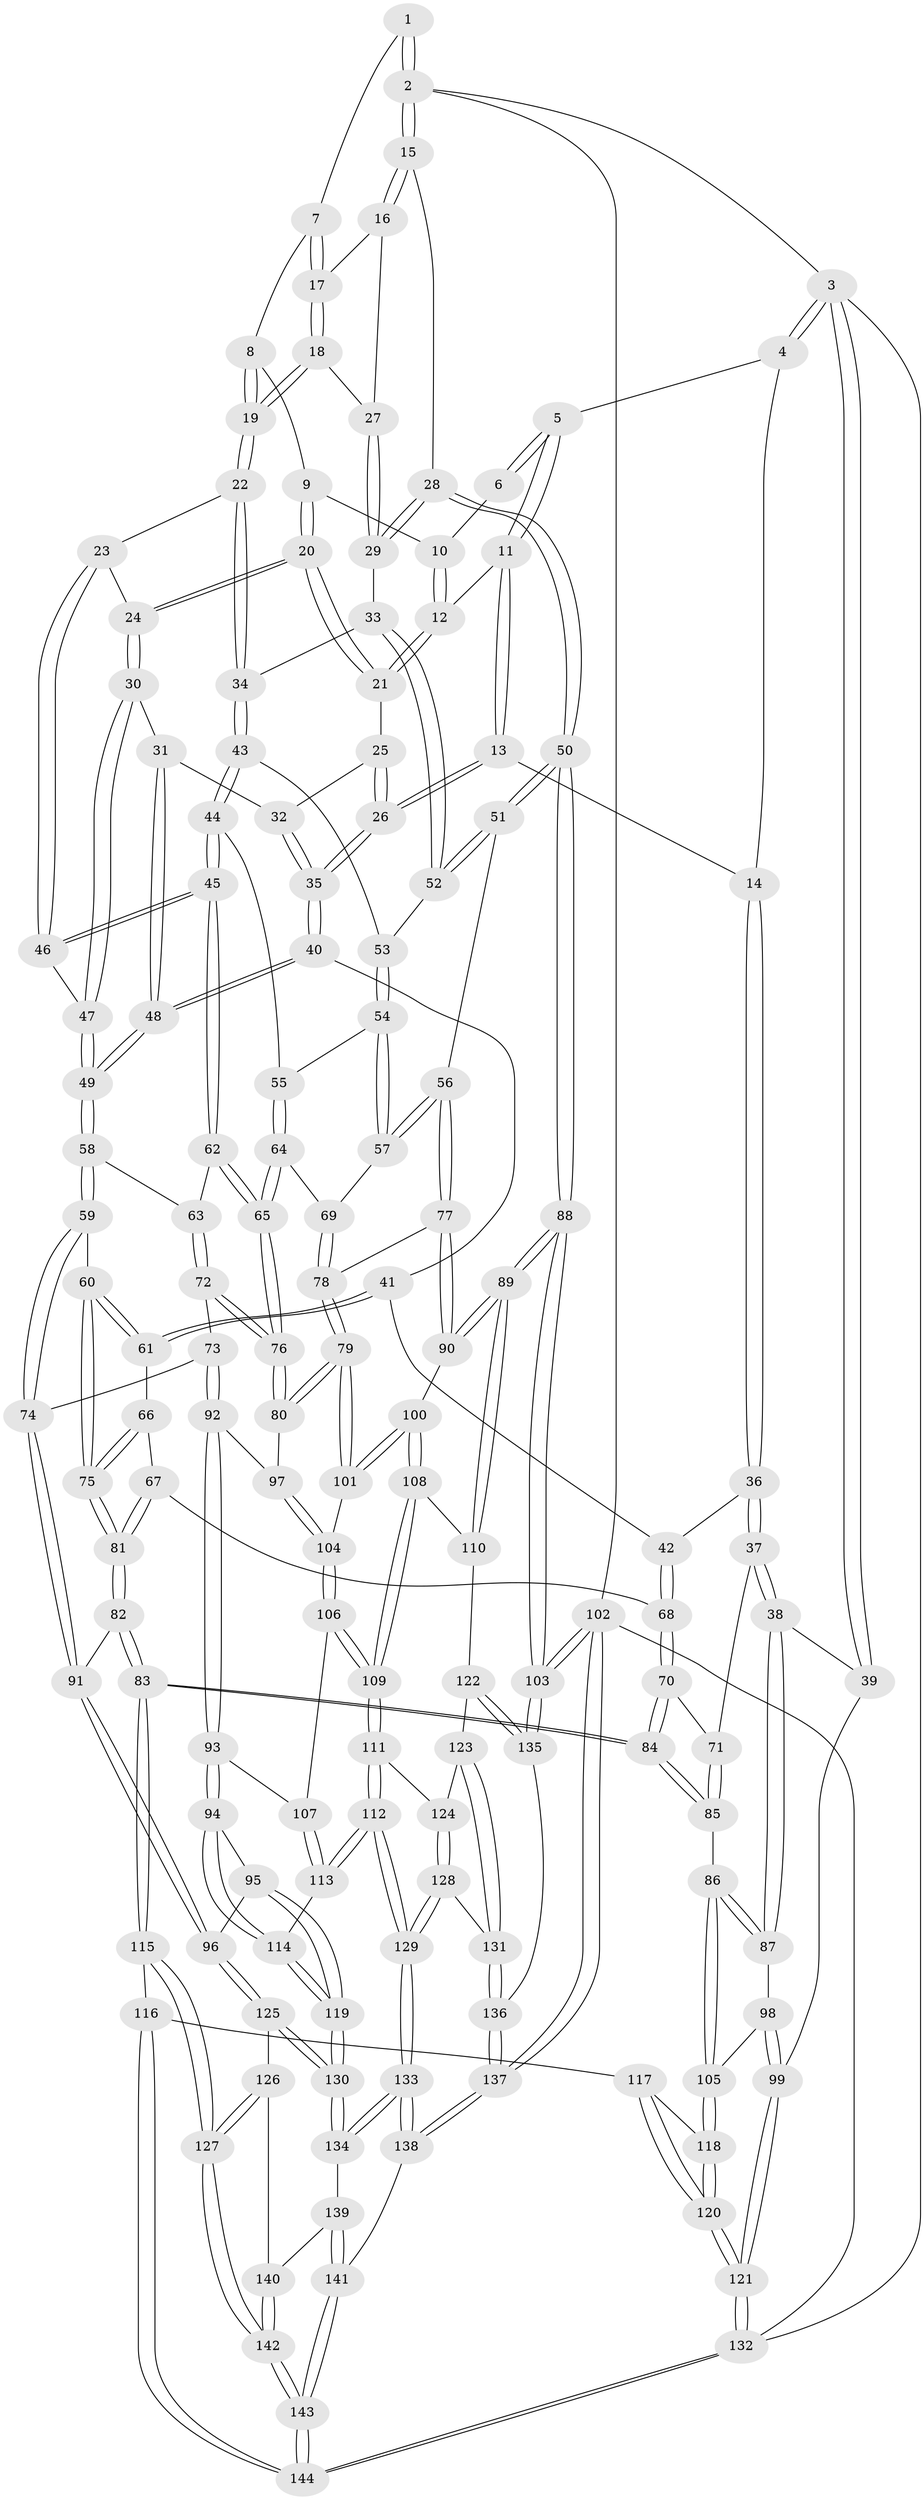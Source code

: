 // coarse degree distribution, {3: 0.11627906976744186, 8: 0.011627906976744186, 4: 0.46511627906976744, 5: 0.3488372093023256, 6: 0.046511627906976744, 2: 0.011627906976744186}
// Generated by graph-tools (version 1.1) at 2025/42/03/06/25 10:42:29]
// undirected, 144 vertices, 357 edges
graph export_dot {
graph [start="1"]
  node [color=gray90,style=filled];
  1 [pos="+0.7616941620053869+0"];
  2 [pos="+1+0"];
  3 [pos="+0+0"];
  4 [pos="+0+0"];
  5 [pos="+0.36627499484904635+0"];
  6 [pos="+0.6550862825352046+0"];
  7 [pos="+0.7543634017083499+0.034965080115579694"];
  8 [pos="+0.7394044306518107+0.056521587495181755"];
  9 [pos="+0.6747218477361214+0.08283495794746494"];
  10 [pos="+0.629804454038858+0.05679588066712167"];
  11 [pos="+0.3728814450645185+0"];
  12 [pos="+0.4626943128212483+0.02149682175154833"];
  13 [pos="+0.27536231149127854+0.07560704246449608"];
  14 [pos="+0.20388211373913792+0.17098741701533474"];
  15 [pos="+1+0"];
  16 [pos="+0.9712265407722636+0.08790541519143334"];
  17 [pos="+0.9062842291657078+0.0914481528382731"];
  18 [pos="+0.7854310435510318+0.19990284274163148"];
  19 [pos="+0.7845291624895152+0.2003005142360427"];
  20 [pos="+0.6276953724270284+0.18555879069286743"];
  21 [pos="+0.494935092682285+0.15685756161102943"];
  22 [pos="+0.7719971160584156+0.225819067768212"];
  23 [pos="+0.666465544921697+0.23686784636160424"];
  24 [pos="+0.6597309689365003+0.23511767952376764"];
  25 [pos="+0.49423043535868366+0.15820748542936586"];
  26 [pos="+0.42610761691232407+0.23783479639531024"];
  27 [pos="+0.904665398949326+0.2043400535849766"];
  28 [pos="+1+0.31256352084942607"];
  29 [pos="+0.9125106655861743+0.29466208591985943"];
  30 [pos="+0.6495454839498318+0.24775849801727118"];
  31 [pos="+0.5574558949121189+0.2905750038758685"];
  32 [pos="+0.5483808009341774+0.27681271002541025"];
  33 [pos="+0.9102429634540945+0.2958737096211944"];
  34 [pos="+0.8170391876617542+0.3040483032379231"];
  35 [pos="+0.40873477972699973+0.27261488027912173"];
  36 [pos="+0.13503191064350112+0.2744185614524663"];
  37 [pos="+0.02901377628916911+0.29606732190648183"];
  38 [pos="+0+0.29641504396868623"];
  39 [pos="+0+0.2811450574482692"];
  40 [pos="+0.38794990410038166+0.30993611183465464"];
  41 [pos="+0.3565566101865732+0.3198354777096009"];
  42 [pos="+0.1973846490717097+0.29921766209731376"];
  43 [pos="+0.8073363588190956+0.32795591505745136"];
  44 [pos="+0.7805244952574434+0.373238912015895"];
  45 [pos="+0.744079744701008+0.3986158249665558"];
  46 [pos="+0.721041956522228+0.38497979248973635"];
  47 [pos="+0.6150332427851175+0.37559093886390876"];
  48 [pos="+0.5182150729780064+0.3870904496556693"];
  49 [pos="+0.540260471550846+0.4167927370372487"];
  50 [pos="+1+0.3628746921284267"];
  51 [pos="+1+0.42909391313947437"];
  52 [pos="+0.9088624721022808+0.3887499991846498"];
  53 [pos="+0.8968308640092749+0.4000883491297834"];
  54 [pos="+0.8785109198311577+0.4356226587143123"];
  55 [pos="+0.8594644239511189+0.42791632453312595"];
  56 [pos="+0.9268074504723587+0.4993238680900237"];
  57 [pos="+0.8949599868519535+0.47606564711387467"];
  58 [pos="+0.5403880720101526+0.42007028713216793"];
  59 [pos="+0.5340640813951507+0.466425175419449"];
  60 [pos="+0.4919248587856916+0.4813094189572951"];
  61 [pos="+0.36879775556774547+0.455625034123307"];
  62 [pos="+0.7384220129438641+0.4546306172471421"];
  63 [pos="+0.7134907572695747+0.4629334857321799"];
  64 [pos="+0.7808720859626707+0.4884819844397667"];
  65 [pos="+0.7557485041499993+0.4836954530668643"];
  66 [pos="+0.3565742484035556+0.48179940859229686"];
  67 [pos="+0.3057892834804162+0.502645356163736"];
  68 [pos="+0.28538822058567836+0.5052472917190809"];
  69 [pos="+0.812661667375347+0.4994934092277793"];
  70 [pos="+0.2823761682455371+0.5094104459108704"];
  71 [pos="+0.1882782364251108+0.5230128613637973"];
  72 [pos="+0.6231316785629317+0.5294761839195585"];
  73 [pos="+0.5795700567284626+0.5307297402714621"];
  74 [pos="+0.5537678426184155+0.5057129127445165"];
  75 [pos="+0.4065091444204395+0.5551726821620839"];
  76 [pos="+0.7360427021377037+0.5957629774750504"];
  77 [pos="+0.9172790014006995+0.5694563793272199"];
  78 [pos="+0.8326671675853174+0.5438392519166704"];
  79 [pos="+0.7740406212555979+0.6149010522194024"];
  80 [pos="+0.7362311539793146+0.5964006982165315"];
  81 [pos="+0.3941539214374315+0.6298874267668567"];
  82 [pos="+0.39260667935307897+0.6983114061746394"];
  83 [pos="+0.28801569999065957+0.7131201880526663"];
  84 [pos="+0.2719443236476492+0.7043439034893952"];
  85 [pos="+0.17991171196638764+0.6842455286641008"];
  86 [pos="+0.16472770407364523+0.6861812562014821"];
  87 [pos="+0.0842570544780508+0.5971461717438493"];
  88 [pos="+1+0.7436100036992055"];
  89 [pos="+1+0.736707399225806"];
  90 [pos="+0.9252102802036807+0.6104815821111654"];
  91 [pos="+0.3940702018994872+0.6988047776213426"];
  92 [pos="+0.5893111405602481+0.6500866825984133"];
  93 [pos="+0.5698181384735483+0.6889356729726054"];
  94 [pos="+0.5426929993719233+0.7083558503085997"];
  95 [pos="+0.502642019379034+0.7154090389826699"];
  96 [pos="+0.426921205583365+0.7183795568946686"];
  97 [pos="+0.7079993902447966+0.6227880963195824"];
  98 [pos="+0+0.6579056684662412"];
  99 [pos="+0+0.6645649520681458"];
  100 [pos="+0.8367907951820953+0.6695367486324955"];
  101 [pos="+0.8260730748068866+0.6624464716300921"];
  102 [pos="+1+1"];
  103 [pos="+1+0.8835478149253845"];
  104 [pos="+0.7019990629906208+0.7105105570132451"];
  105 [pos="+0.14449494568418386+0.7024483201624461"];
  106 [pos="+0.6944404804519646+0.7291135246858501"];
  107 [pos="+0.6812609768402867+0.7321371807303447"];
  108 [pos="+0.8369047779293292+0.6812818971038178"];
  109 [pos="+0.7653236071776095+0.7757116452220284"];
  110 [pos="+0.901879764184233+0.7684332881638153"];
  111 [pos="+0.7663380411257183+0.7885069644955194"];
  112 [pos="+0.6716647573736547+0.8619136629280792"];
  113 [pos="+0.6457312156680305+0.8374590044783036"];
  114 [pos="+0.6213896284658937+0.8297334397488707"];
  115 [pos="+0.2616691024540883+0.9109243757214146"];
  116 [pos="+0.18068756399889666+0.9099484972259433"];
  117 [pos="+0.16836746820045587+0.9018478211965489"];
  118 [pos="+0.1270737116878708+0.7239751151473643"];
  119 [pos="+0.5575193332136864+0.8650944543054808"];
  120 [pos="+0+0.8493360541160416"];
  121 [pos="+0+0.9657955425127832"];
  122 [pos="+0.8673822281039029+0.8395745421189625"];
  123 [pos="+0.8334451562013836+0.8312506582011081"];
  124 [pos="+0.7763571776847511+0.7987202454684332"];
  125 [pos="+0.4383488347514575+0.7877114659450851"];
  126 [pos="+0.41265246681518436+0.8835469813214563"];
  127 [pos="+0.28878120858678424+0.9498485608017849"];
  128 [pos="+0.7643502847744155+0.8927970458098511"];
  129 [pos="+0.6836106394373028+0.9166267275212207"];
  130 [pos="+0.5312532850265427+0.8945065778988704"];
  131 [pos="+0.7766641450303078+0.8951504956508568"];
  132 [pos="+0+1"];
  133 [pos="+0.6615165184836965+1"];
  134 [pos="+0.5308520055516932+0.9002451045790731"];
  135 [pos="+0.8866035893403433+0.8828679385685283"];
  136 [pos="+0.8541023904663836+0.9538052187072711"];
  137 [pos="+0.8317730476045084+1"];
  138 [pos="+0.6949879221671842+1"];
  139 [pos="+0.4898635801655282+0.9303797802606404"];
  140 [pos="+0.46451174067090506+0.9350872220334498"];
  141 [pos="+0.6102541614285597+1"];
  142 [pos="+0.33216886966404585+1"];
  143 [pos="+0.3349765365324833+1"];
  144 [pos="+0+1"];
  1 -- 2;
  1 -- 2;
  1 -- 7;
  2 -- 3;
  2 -- 15;
  2 -- 15;
  2 -- 102;
  3 -- 4;
  3 -- 4;
  3 -- 39;
  3 -- 39;
  3 -- 132;
  4 -- 5;
  4 -- 14;
  5 -- 6;
  5 -- 6;
  5 -- 11;
  5 -- 11;
  6 -- 10;
  7 -- 8;
  7 -- 17;
  7 -- 17;
  8 -- 9;
  8 -- 19;
  8 -- 19;
  9 -- 10;
  9 -- 20;
  9 -- 20;
  10 -- 12;
  10 -- 12;
  11 -- 12;
  11 -- 13;
  11 -- 13;
  12 -- 21;
  12 -- 21;
  13 -- 14;
  13 -- 26;
  13 -- 26;
  14 -- 36;
  14 -- 36;
  15 -- 16;
  15 -- 16;
  15 -- 28;
  16 -- 17;
  16 -- 27;
  17 -- 18;
  17 -- 18;
  18 -- 19;
  18 -- 19;
  18 -- 27;
  19 -- 22;
  19 -- 22;
  20 -- 21;
  20 -- 21;
  20 -- 24;
  20 -- 24;
  21 -- 25;
  22 -- 23;
  22 -- 34;
  22 -- 34;
  23 -- 24;
  23 -- 46;
  23 -- 46;
  24 -- 30;
  24 -- 30;
  25 -- 26;
  25 -- 26;
  25 -- 32;
  26 -- 35;
  26 -- 35;
  27 -- 29;
  27 -- 29;
  28 -- 29;
  28 -- 29;
  28 -- 50;
  28 -- 50;
  29 -- 33;
  30 -- 31;
  30 -- 47;
  30 -- 47;
  31 -- 32;
  31 -- 48;
  31 -- 48;
  32 -- 35;
  32 -- 35;
  33 -- 34;
  33 -- 52;
  33 -- 52;
  34 -- 43;
  34 -- 43;
  35 -- 40;
  35 -- 40;
  36 -- 37;
  36 -- 37;
  36 -- 42;
  37 -- 38;
  37 -- 38;
  37 -- 71;
  38 -- 39;
  38 -- 87;
  38 -- 87;
  39 -- 99;
  40 -- 41;
  40 -- 48;
  40 -- 48;
  41 -- 42;
  41 -- 61;
  41 -- 61;
  42 -- 68;
  42 -- 68;
  43 -- 44;
  43 -- 44;
  43 -- 53;
  44 -- 45;
  44 -- 45;
  44 -- 55;
  45 -- 46;
  45 -- 46;
  45 -- 62;
  45 -- 62;
  46 -- 47;
  47 -- 49;
  47 -- 49;
  48 -- 49;
  48 -- 49;
  49 -- 58;
  49 -- 58;
  50 -- 51;
  50 -- 51;
  50 -- 88;
  50 -- 88;
  51 -- 52;
  51 -- 52;
  51 -- 56;
  52 -- 53;
  53 -- 54;
  53 -- 54;
  54 -- 55;
  54 -- 57;
  54 -- 57;
  55 -- 64;
  55 -- 64;
  56 -- 57;
  56 -- 57;
  56 -- 77;
  56 -- 77;
  57 -- 69;
  58 -- 59;
  58 -- 59;
  58 -- 63;
  59 -- 60;
  59 -- 74;
  59 -- 74;
  60 -- 61;
  60 -- 61;
  60 -- 75;
  60 -- 75;
  61 -- 66;
  62 -- 63;
  62 -- 65;
  62 -- 65;
  63 -- 72;
  63 -- 72;
  64 -- 65;
  64 -- 65;
  64 -- 69;
  65 -- 76;
  65 -- 76;
  66 -- 67;
  66 -- 75;
  66 -- 75;
  67 -- 68;
  67 -- 81;
  67 -- 81;
  68 -- 70;
  68 -- 70;
  69 -- 78;
  69 -- 78;
  70 -- 71;
  70 -- 84;
  70 -- 84;
  71 -- 85;
  71 -- 85;
  72 -- 73;
  72 -- 76;
  72 -- 76;
  73 -- 74;
  73 -- 92;
  73 -- 92;
  74 -- 91;
  74 -- 91;
  75 -- 81;
  75 -- 81;
  76 -- 80;
  76 -- 80;
  77 -- 78;
  77 -- 90;
  77 -- 90;
  78 -- 79;
  78 -- 79;
  79 -- 80;
  79 -- 80;
  79 -- 101;
  79 -- 101;
  80 -- 97;
  81 -- 82;
  81 -- 82;
  82 -- 83;
  82 -- 83;
  82 -- 91;
  83 -- 84;
  83 -- 84;
  83 -- 115;
  83 -- 115;
  84 -- 85;
  84 -- 85;
  85 -- 86;
  86 -- 87;
  86 -- 87;
  86 -- 105;
  86 -- 105;
  87 -- 98;
  88 -- 89;
  88 -- 89;
  88 -- 103;
  88 -- 103;
  89 -- 90;
  89 -- 90;
  89 -- 110;
  89 -- 110;
  90 -- 100;
  91 -- 96;
  91 -- 96;
  92 -- 93;
  92 -- 93;
  92 -- 97;
  93 -- 94;
  93 -- 94;
  93 -- 107;
  94 -- 95;
  94 -- 114;
  94 -- 114;
  95 -- 96;
  95 -- 119;
  95 -- 119;
  96 -- 125;
  96 -- 125;
  97 -- 104;
  97 -- 104;
  98 -- 99;
  98 -- 99;
  98 -- 105;
  99 -- 121;
  99 -- 121;
  100 -- 101;
  100 -- 101;
  100 -- 108;
  100 -- 108;
  101 -- 104;
  102 -- 103;
  102 -- 103;
  102 -- 137;
  102 -- 137;
  102 -- 132;
  103 -- 135;
  103 -- 135;
  104 -- 106;
  104 -- 106;
  105 -- 118;
  105 -- 118;
  106 -- 107;
  106 -- 109;
  106 -- 109;
  107 -- 113;
  107 -- 113;
  108 -- 109;
  108 -- 109;
  108 -- 110;
  109 -- 111;
  109 -- 111;
  110 -- 122;
  111 -- 112;
  111 -- 112;
  111 -- 124;
  112 -- 113;
  112 -- 113;
  112 -- 129;
  112 -- 129;
  113 -- 114;
  114 -- 119;
  114 -- 119;
  115 -- 116;
  115 -- 127;
  115 -- 127;
  116 -- 117;
  116 -- 144;
  116 -- 144;
  117 -- 118;
  117 -- 120;
  117 -- 120;
  118 -- 120;
  118 -- 120;
  119 -- 130;
  119 -- 130;
  120 -- 121;
  120 -- 121;
  121 -- 132;
  121 -- 132;
  122 -- 123;
  122 -- 135;
  122 -- 135;
  123 -- 124;
  123 -- 131;
  123 -- 131;
  124 -- 128;
  124 -- 128;
  125 -- 126;
  125 -- 130;
  125 -- 130;
  126 -- 127;
  126 -- 127;
  126 -- 140;
  127 -- 142;
  127 -- 142;
  128 -- 129;
  128 -- 129;
  128 -- 131;
  129 -- 133;
  129 -- 133;
  130 -- 134;
  130 -- 134;
  131 -- 136;
  131 -- 136;
  132 -- 144;
  132 -- 144;
  133 -- 134;
  133 -- 134;
  133 -- 138;
  133 -- 138;
  134 -- 139;
  135 -- 136;
  136 -- 137;
  136 -- 137;
  137 -- 138;
  137 -- 138;
  138 -- 141;
  139 -- 140;
  139 -- 141;
  139 -- 141;
  140 -- 142;
  140 -- 142;
  141 -- 143;
  141 -- 143;
  142 -- 143;
  142 -- 143;
  143 -- 144;
  143 -- 144;
}
